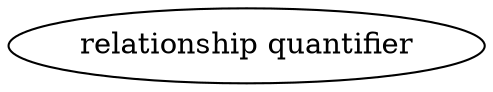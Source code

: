 digraph {
	graph [bb="0,0,175.92,36"];
	node [label="\N"];
	"relationship quantifier"	 [height=0.5,
		label="relationship quantifier",
		pos="87.962,18",
		width=2.4434];
}
